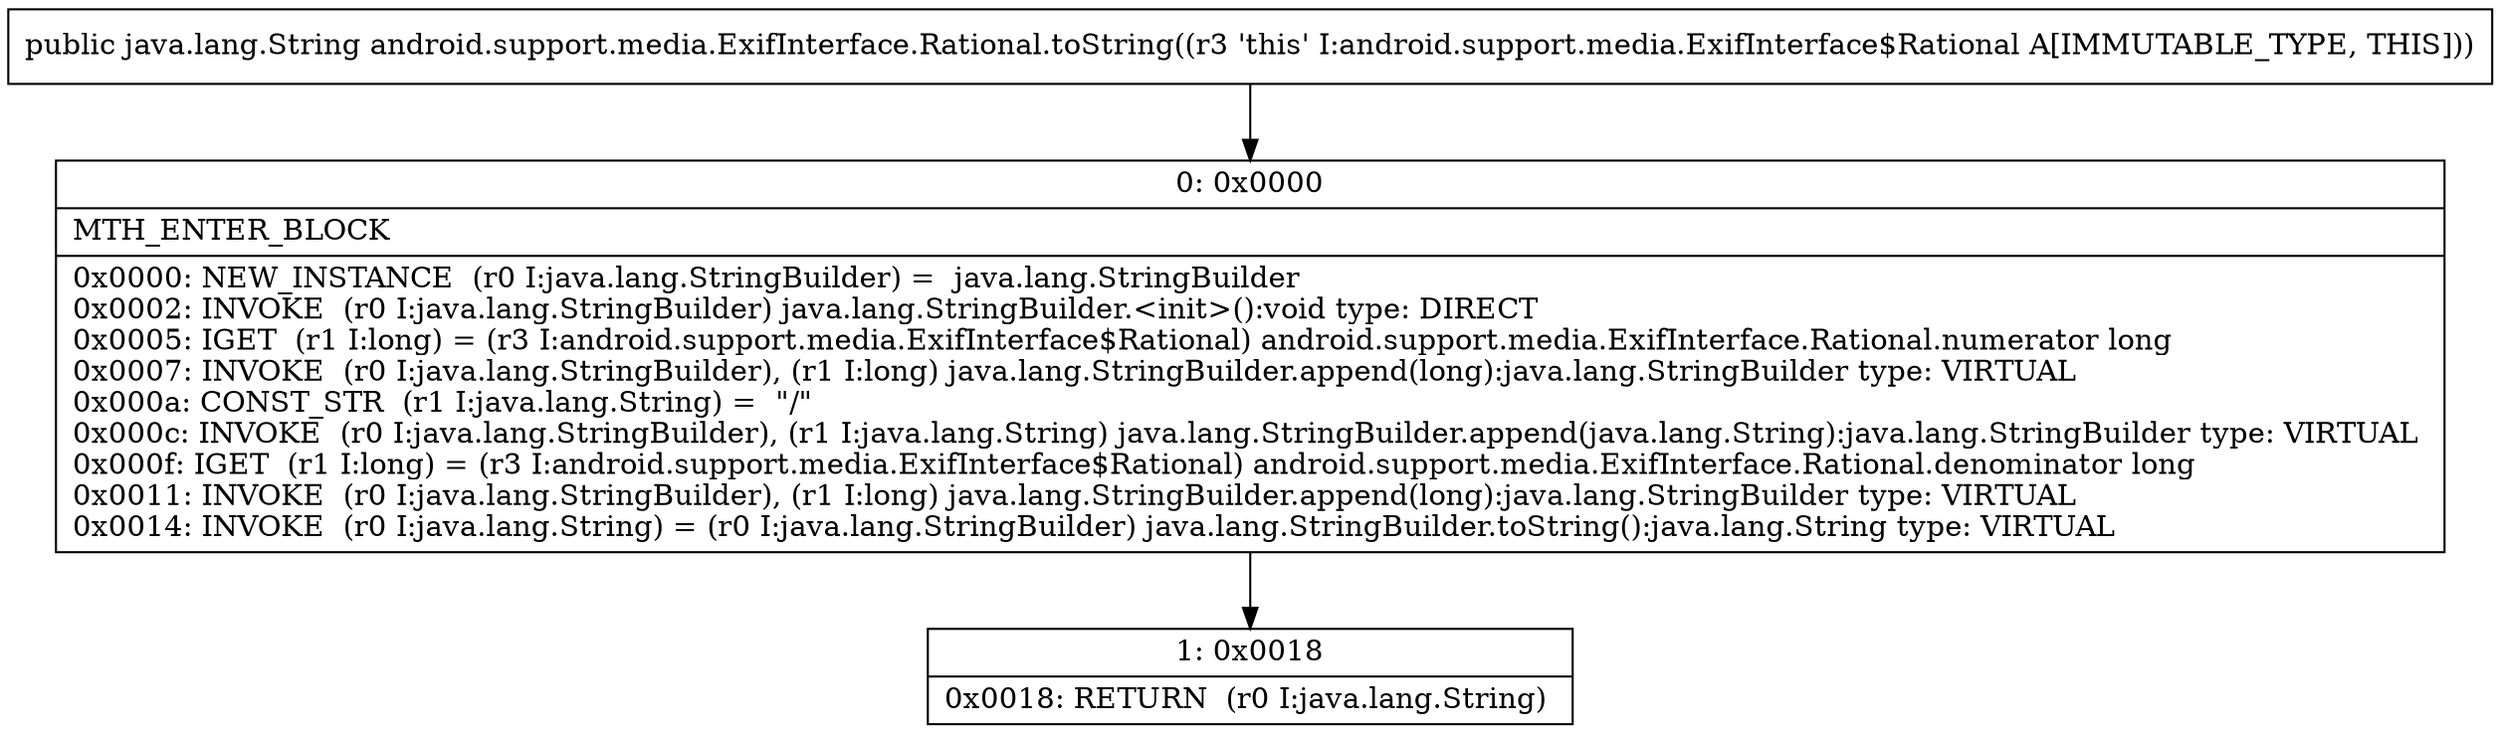 digraph "CFG forandroid.support.media.ExifInterface.Rational.toString()Ljava\/lang\/String;" {
Node_0 [shape=record,label="{0\:\ 0x0000|MTH_ENTER_BLOCK\l|0x0000: NEW_INSTANCE  (r0 I:java.lang.StringBuilder) =  java.lang.StringBuilder \l0x0002: INVOKE  (r0 I:java.lang.StringBuilder) java.lang.StringBuilder.\<init\>():void type: DIRECT \l0x0005: IGET  (r1 I:long) = (r3 I:android.support.media.ExifInterface$Rational) android.support.media.ExifInterface.Rational.numerator long \l0x0007: INVOKE  (r0 I:java.lang.StringBuilder), (r1 I:long) java.lang.StringBuilder.append(long):java.lang.StringBuilder type: VIRTUAL \l0x000a: CONST_STR  (r1 I:java.lang.String) =  \"\/\" \l0x000c: INVOKE  (r0 I:java.lang.StringBuilder), (r1 I:java.lang.String) java.lang.StringBuilder.append(java.lang.String):java.lang.StringBuilder type: VIRTUAL \l0x000f: IGET  (r1 I:long) = (r3 I:android.support.media.ExifInterface$Rational) android.support.media.ExifInterface.Rational.denominator long \l0x0011: INVOKE  (r0 I:java.lang.StringBuilder), (r1 I:long) java.lang.StringBuilder.append(long):java.lang.StringBuilder type: VIRTUAL \l0x0014: INVOKE  (r0 I:java.lang.String) = (r0 I:java.lang.StringBuilder) java.lang.StringBuilder.toString():java.lang.String type: VIRTUAL \l}"];
Node_1 [shape=record,label="{1\:\ 0x0018|0x0018: RETURN  (r0 I:java.lang.String) \l}"];
MethodNode[shape=record,label="{public java.lang.String android.support.media.ExifInterface.Rational.toString((r3 'this' I:android.support.media.ExifInterface$Rational A[IMMUTABLE_TYPE, THIS])) }"];
MethodNode -> Node_0;
Node_0 -> Node_1;
}

